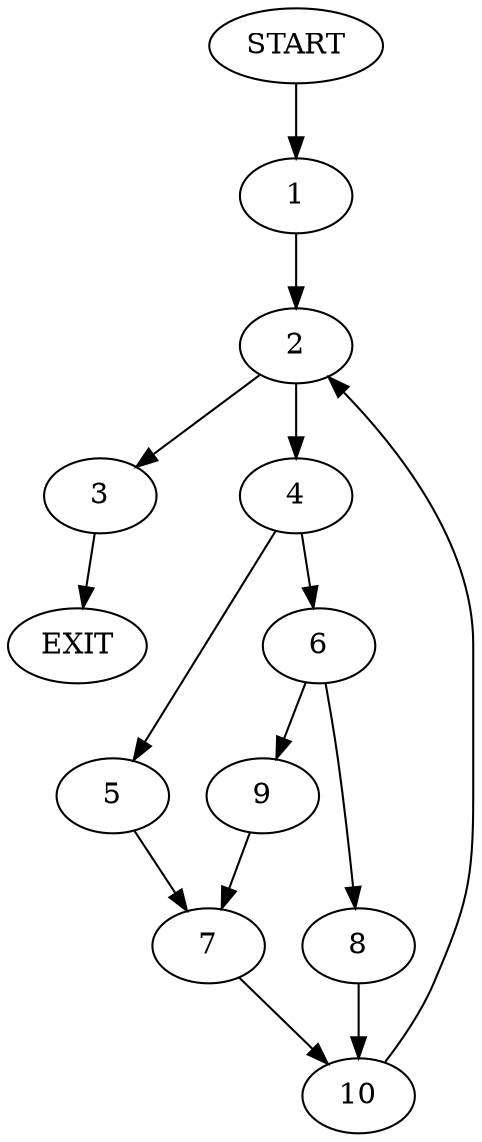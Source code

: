 digraph {
0 [label="START"];
1;
2;
3;
4;
5;
6;
7;
8;
9;
10;
11 [label="EXIT"];
0 -> 1;
1 -> 2;
2 -> 3;
2 -> 4;
4 -> 5;
4 -> 6;
3 -> 11;
5 -> 7;
6 -> 8;
6 -> 9;
8 -> 10;
9 -> 7;
10 -> 2;
7 -> 10;
}